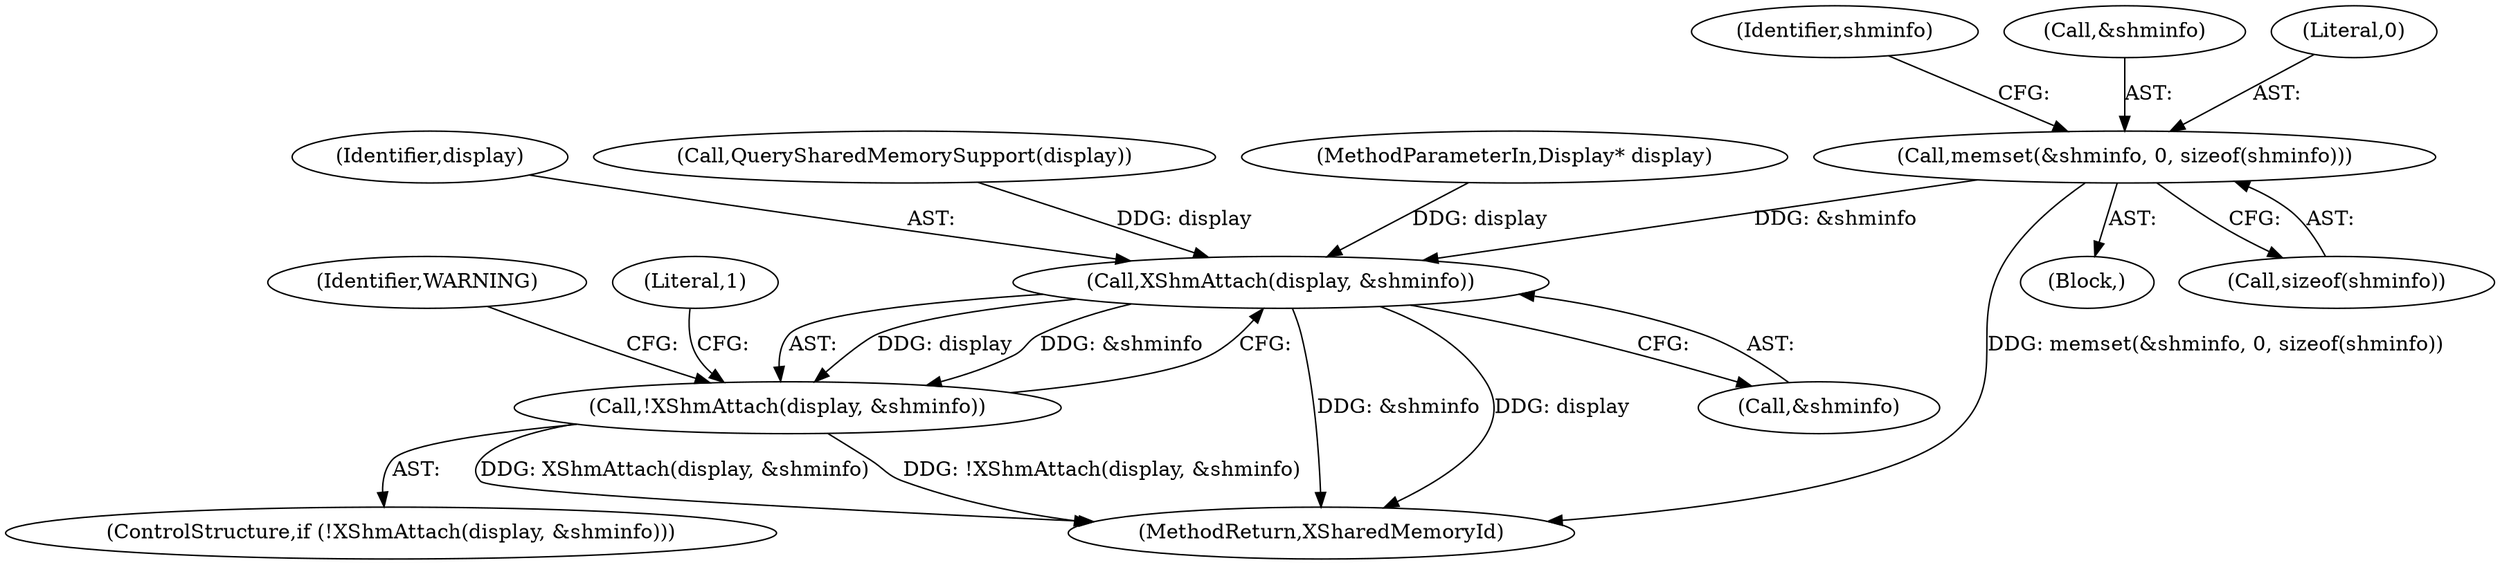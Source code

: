 digraph "0_Chrome_0bd1a6ddb5fb23dfea3e72d60e5e8df4cf5826bc_0@API" {
"1000108" [label="(Call,memset(&shminfo, 0, sizeof(shminfo)))"];
"1000121" [label="(Call,XShmAttach(display, &shminfo))"];
"1000120" [label="(Call,!XShmAttach(display, &shminfo))"];
"1000149" [label="(MethodReturn,XSharedMemoryId)"];
"1000116" [label="(Identifier,shminfo)"];
"1000109" [label="(Call,&shminfo)"];
"1000122" [label="(Identifier,display)"];
"1000119" [label="(ControlStructure,if (!XShmAttach(display, &shminfo)))"];
"1000103" [label="(Block,)"];
"1000128" [label="(Identifier,WARNING)"];
"1000121" [label="(Call,XShmAttach(display, &shminfo))"];
"1000112" [label="(Call,sizeof(shminfo))"];
"1000111" [label="(Literal,0)"];
"1000120" [label="(Call,!XShmAttach(display, &shminfo))"];
"1000105" [label="(Call,QuerySharedMemorySupport(display))"];
"1000101" [label="(MethodParameterIn,Display* display)"];
"1000139" [label="(Literal,1)"];
"1000108" [label="(Call,memset(&shminfo, 0, sizeof(shminfo)))"];
"1000123" [label="(Call,&shminfo)"];
"1000108" -> "1000103"  [label="AST: "];
"1000108" -> "1000112"  [label="CFG: "];
"1000109" -> "1000108"  [label="AST: "];
"1000111" -> "1000108"  [label="AST: "];
"1000112" -> "1000108"  [label="AST: "];
"1000116" -> "1000108"  [label="CFG: "];
"1000108" -> "1000149"  [label="DDG: memset(&shminfo, 0, sizeof(shminfo))"];
"1000108" -> "1000121"  [label="DDG: &shminfo"];
"1000121" -> "1000120"  [label="AST: "];
"1000121" -> "1000123"  [label="CFG: "];
"1000122" -> "1000121"  [label="AST: "];
"1000123" -> "1000121"  [label="AST: "];
"1000120" -> "1000121"  [label="CFG: "];
"1000121" -> "1000149"  [label="DDG: &shminfo"];
"1000121" -> "1000149"  [label="DDG: display"];
"1000121" -> "1000120"  [label="DDG: display"];
"1000121" -> "1000120"  [label="DDG: &shminfo"];
"1000105" -> "1000121"  [label="DDG: display"];
"1000101" -> "1000121"  [label="DDG: display"];
"1000120" -> "1000119"  [label="AST: "];
"1000128" -> "1000120"  [label="CFG: "];
"1000139" -> "1000120"  [label="CFG: "];
"1000120" -> "1000149"  [label="DDG: XShmAttach(display, &shminfo)"];
"1000120" -> "1000149"  [label="DDG: !XShmAttach(display, &shminfo)"];
}
